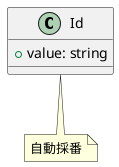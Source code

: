 @startuml BookId
class "Id" as Id {
    + value: string
}

note bottom of Id
    自動採番
end note
@enduml
